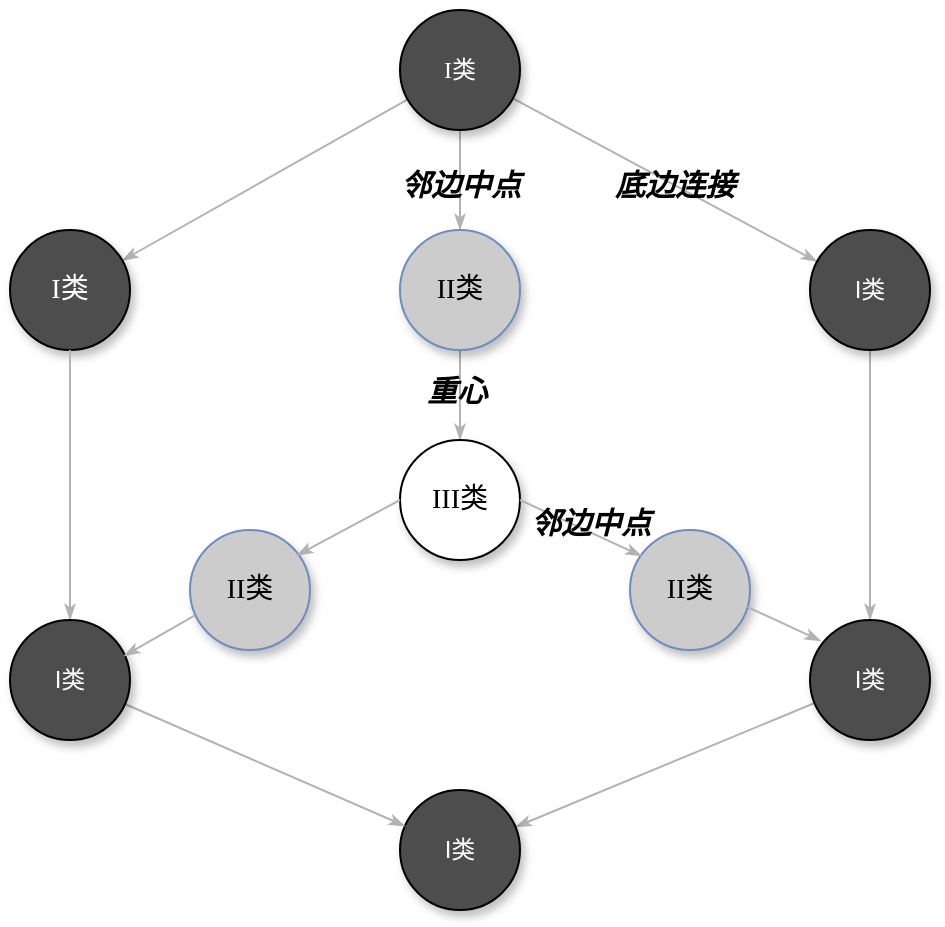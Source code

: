<mxfile version="20.1.4" type="github">
  <diagram name="Page-1" id="42789a77-a242-8287-6e28-9cd8cfd52e62">
    <mxGraphModel dx="1185" dy="588" grid="1" gridSize="10" guides="1" tooltips="1" connect="1" arrows="1" fold="1" page="1" pageScale="1" pageWidth="1100" pageHeight="850" background="none" math="0" shadow="0">
      <root>
        <mxCell id="0" />
        <mxCell id="1" parent="0" />
        <mxCell id="1ea317790d2ca983-12" style="edgeStyle=none;rounded=1;html=1;labelBackgroundColor=none;startArrow=none;startFill=0;startSize=5;endArrow=classicThin;endFill=1;endSize=5;jettySize=auto;orthogonalLoop=1;strokeColor=#B3B3B3;strokeWidth=1;fontFamily=Verdana;fontSize=12" parent="1" source="1ea317790d2ca983-1" target="1ea317790d2ca983-2" edge="1">
          <mxGeometry relative="1" as="geometry" />
        </mxCell>
        <mxCell id="1ea317790d2ca983-13" value="" style="edgeStyle=none;rounded=1;html=1;labelBackgroundColor=none;startArrow=none;startFill=0;startSize=5;endArrow=classicThin;endFill=1;endSize=5;jettySize=auto;orthogonalLoop=1;strokeColor=#B3B3B3;strokeWidth=1;fontFamily=Verdana;fontSize=12" parent="1" source="1ea317790d2ca983-1" target="1ea317790d2ca983-9" edge="1">
          <mxGeometry relative="1" as="geometry" />
        </mxCell>
        <mxCell id="1ea317790d2ca983-14" value="" style="edgeStyle=none;rounded=1;html=1;labelBackgroundColor=none;startArrow=none;startFill=0;startSize=5;endArrow=classicThin;endFill=1;endSize=5;jettySize=auto;orthogonalLoop=1;strokeColor=#B3B3B3;strokeWidth=1;fontFamily=Verdana;fontSize=12" parent="1" source="1ea317790d2ca983-1" target="1ea317790d2ca983-3" edge="1">
          <mxGeometry relative="1" as="geometry" />
        </mxCell>
        <mxCell id="1ea317790d2ca983-1" value="&lt;span style=&quot;font-family: Verdana;&quot; lang=&quot;EN-US&quot;&gt;I&lt;/span&gt;&lt;span style=&quot;font-family: Verdana;&quot;&gt;类&lt;/span&gt;" style="ellipse;whiteSpace=wrap;html=1;rounded=0;shadow=1;comic=0;labelBackgroundColor=none;strokeWidth=1;fontFamily=Helvetica;fontSize=12;align=center;fillColor=#4D4D4D;strokeColor=#000000;fontColor=#FFFFFF;" parent="1" vertex="1">
          <mxGeometry x="465" y="120" width="60" height="60" as="geometry" />
        </mxCell>
        <mxCell id="1ea317790d2ca983-21" value="" style="edgeStyle=none;rounded=1;html=1;labelBackgroundColor=none;startArrow=none;startFill=0;startSize=5;endArrow=classicThin;endFill=1;endSize=5;jettySize=auto;orthogonalLoop=1;strokeColor=#B3B3B3;strokeWidth=1;fontFamily=Verdana;fontSize=12" parent="1" source="1ea317790d2ca983-2" target="1ea317790d2ca983-7" edge="1">
          <mxGeometry relative="1" as="geometry" />
        </mxCell>
        <mxCell id="1ea317790d2ca983-2" value="&lt;span style=&quot;font-size:10.5pt;mso-bidi-font-size:11.0pt;font-family:宋体;mso-bidi-font-family:&lt;br/&gt;&amp;quot;Times New Roman&amp;quot;;mso-bidi-theme-font:minor-bidi;mso-ansi-language:EN-US;&lt;br/&gt;mso-fareast-language:ZH-CN;mso-bidi-language:AR-SA&quot; lang=&quot;EN-US&quot;&gt;II&lt;/span&gt;&lt;span style=&quot;font-size:10.5pt;mso-bidi-font-size:11.0pt;font-family:宋体;mso-bidi-font-family:&lt;br/&gt;&amp;quot;Times New Roman&amp;quot;;mso-bidi-theme-font:minor-bidi;mso-ansi-language:EN-US;&lt;br/&gt;mso-fareast-language:ZH-CN;mso-bidi-language:AR-SA&quot;&gt;类&lt;/span&gt;" style="ellipse;whiteSpace=wrap;html=1;rounded=0;shadow=1;comic=0;labelBackgroundColor=none;strokeWidth=1;fontFamily=Verdana;fontSize=12;align=center;fillColor=#CCCCCC;strokeColor=#6C8EBF;" parent="1" vertex="1">
          <mxGeometry x="465" y="230" width="60" height="60" as="geometry" />
        </mxCell>
        <mxCell id="1ea317790d2ca983-15" value="" style="edgeStyle=none;rounded=1;html=1;labelBackgroundColor=none;startArrow=none;startFill=0;startSize=5;endArrow=classicThin;endFill=1;endSize=5;jettySize=auto;orthogonalLoop=1;strokeColor=#B3B3B3;strokeWidth=1;fontFamily=Verdana;fontSize=12;entryX=0.5;entryY=0;entryDx=0;entryDy=0;" parent="1" source="1ea317790d2ca983-3" target="1ea317790d2ca983-5" edge="1">
          <mxGeometry relative="1" as="geometry">
            <mxPoint x="737.5" y="320" as="targetPoint" />
          </mxGeometry>
        </mxCell>
        <mxCell id="1ea317790d2ca983-3" value="&lt;span lang=&quot;EN-US&quot;&gt;I&lt;/span&gt;类" style="ellipse;whiteSpace=wrap;html=1;rounded=0;shadow=1;comic=0;labelBackgroundColor=none;strokeWidth=1;fontFamily=Helvetica;fontSize=12;align=center;fillColor=#4D4D4D;strokeColor=#000000;fontColor=#FFFFFF;" parent="1" vertex="1">
          <mxGeometry x="670" y="230" width="60" height="60" as="geometry" />
        </mxCell>
        <mxCell id="1ea317790d2ca983-17" value="" style="edgeStyle=none;rounded=1;html=1;labelBackgroundColor=none;startArrow=none;startFill=0;startSize=5;endArrow=classicThin;endFill=1;endSize=5;jettySize=auto;orthogonalLoop=1;strokeColor=#B3B3B3;strokeWidth=1;fontFamily=Verdana;fontSize=12" parent="1" source="1ea317790d2ca983-5" target="1ea317790d2ca983-8" edge="1">
          <mxGeometry relative="1" as="geometry" />
        </mxCell>
        <mxCell id="1ea317790d2ca983-5" value="&lt;span lang=&quot;EN-US&quot;&gt;I&lt;/span&gt;类" style="ellipse;whiteSpace=wrap;html=1;rounded=0;shadow=1;comic=0;labelBackgroundColor=none;strokeWidth=1;fontFamily=Helvetica;fontSize=12;align=center;fillColor=#4D4D4D;strokeColor=#000000;fontColor=#FFFFFF;" parent="1" vertex="1">
          <mxGeometry x="670" y="425" width="60" height="60" as="geometry" />
        </mxCell>
        <mxCell id="1ea317790d2ca983-6" value="&lt;span style=&quot;font-size:10.5pt;mso-bidi-font-size:11.0pt;font-family:宋体;mso-bidi-font-family:&lt;br/&gt;&amp;quot;Times New Roman&amp;quot;;mso-bidi-theme-font:minor-bidi;mso-ansi-language:EN-US;&lt;br/&gt;mso-fareast-language:ZH-CN;mso-bidi-language:AR-SA&quot; lang=&quot;EN-US&quot;&gt;II&lt;/span&gt;&lt;span style=&quot;font-size:10.5pt;mso-bidi-font-size:11.0pt;font-family:宋体;mso-bidi-font-family:&lt;br/&gt;&amp;quot;Times New Roman&amp;quot;;mso-bidi-theme-font:minor-bidi;mso-ansi-language:EN-US;&lt;br/&gt;mso-fareast-language:ZH-CN;mso-bidi-language:AR-SA&quot;&gt;类&lt;/span&gt;" style="ellipse;whiteSpace=wrap;html=1;rounded=0;shadow=1;comic=0;labelBackgroundColor=none;strokeWidth=1;fontFamily=Verdana;fontSize=12;align=center;fillColor=#CCCCCC;strokeColor=#6c8ebf;" parent="1" vertex="1">
          <mxGeometry x="580" y="380" width="60" height="60" as="geometry" />
        </mxCell>
        <mxCell id="1ea317790d2ca983-7" value="&lt;span style=&quot;font-size:10.5pt;mso-bidi-font-size:11.0pt;font-family:宋体;mso-bidi-font-family:&lt;br/&gt;&amp;quot;Times New Roman&amp;quot;;mso-bidi-theme-font:minor-bidi;mso-ansi-language:EN-US;&lt;br/&gt;mso-fareast-language:ZH-CN;mso-bidi-language:AR-SA&quot; lang=&quot;EN-US&quot;&gt;III&lt;/span&gt;&lt;span style=&quot;font-size:10.5pt;mso-bidi-font-size:11.0pt;font-family:宋体;mso-bidi-font-family:&lt;br/&gt;&amp;quot;Times New Roman&amp;quot;;mso-bidi-theme-font:minor-bidi;mso-ansi-language:EN-US;&lt;br/&gt;mso-fareast-language:ZH-CN;mso-bidi-language:AR-SA&quot;&gt;类&lt;/span&gt;" style="ellipse;whiteSpace=wrap;html=1;rounded=0;shadow=1;comic=0;labelBackgroundColor=none;strokeWidth=1;fontFamily=Verdana;fontSize=12;align=center;fillColor=#FFFFFF;fontColor=#000000;strokeColor=#000000;" parent="1" vertex="1">
          <mxGeometry x="465" y="335" width="60" height="60" as="geometry" />
        </mxCell>
        <mxCell id="1ea317790d2ca983-8" value="&lt;span lang=&quot;EN-US&quot;&gt;I&lt;/span&gt;类" style="ellipse;whiteSpace=wrap;html=1;rounded=0;shadow=1;comic=0;labelBackgroundColor=none;strokeWidth=1;fontFamily=Helvetica;fontSize=12;align=center;fillColor=#4D4D4D;strokeColor=#000000;fontColor=#FFFFFF;" parent="1" vertex="1">
          <mxGeometry x="465" y="510" width="60" height="60" as="geometry" />
        </mxCell>
        <mxCell id="1ea317790d2ca983-9" value="&lt;span style=&quot;font-size:10.5pt;mso-bidi-font-size:11.0pt;font-family:宋体;mso-bidi-font-family:&lt;br/&gt;&amp;quot;Times New Roman&amp;quot;;mso-bidi-theme-font:minor-bidi;mso-ansi-language:EN-US;&lt;br/&gt;mso-fareast-language:ZH-CN;mso-bidi-language:AR-SA&quot; lang=&quot;EN-US&quot;&gt;I&lt;/span&gt;&lt;span style=&quot;font-size:10.5pt;mso-bidi-font-size:11.0pt;font-family:宋体;mso-bidi-font-family:&lt;br/&gt;&amp;quot;Times New Roman&amp;quot;;mso-bidi-theme-font:minor-bidi;mso-ansi-language:EN-US;&lt;br/&gt;mso-fareast-language:ZH-CN;mso-bidi-language:AR-SA&quot;&gt;类&lt;/span&gt;" style="ellipse;whiteSpace=wrap;html=1;rounded=0;shadow=1;comic=0;labelBackgroundColor=none;strokeWidth=1;fontFamily=Helvetica;fontSize=12;align=center;fillColor=#4D4D4D;strokeColor=#000000;fontColor=#FFFFFF;" parent="1" vertex="1">
          <mxGeometry x="270" y="230" width="60" height="60" as="geometry" />
        </mxCell>
        <mxCell id="1ea317790d2ca983-20" value="" style="edgeStyle=none;rounded=1;html=1;labelBackgroundColor=none;startArrow=none;startFill=0;startSize=5;endArrow=classicThin;endFill=1;endSize=5;jettySize=auto;orthogonalLoop=1;strokeColor=#B3B3B3;strokeWidth=1;fontFamily=Verdana;fontSize=12;exitX=0.5;exitY=1;exitDx=0;exitDy=0;" parent="1" source="1ea317790d2ca983-9" target="1ea317790d2ca983-11" edge="1">
          <mxGeometry relative="1" as="geometry">
            <mxPoint x="247.5" y="370" as="sourcePoint" />
          </mxGeometry>
        </mxCell>
        <mxCell id="1ea317790d2ca983-18" value="" style="edgeStyle=none;rounded=1;html=1;labelBackgroundColor=none;startArrow=none;startFill=0;startSize=5;endArrow=classicThin;endFill=1;endSize=5;jettySize=auto;orthogonalLoop=1;strokeColor=#B3B3B3;strokeWidth=1;fontFamily=Verdana;fontSize=12" parent="1" source="1ea317790d2ca983-11" target="1ea317790d2ca983-8" edge="1">
          <mxGeometry relative="1" as="geometry" />
        </mxCell>
        <mxCell id="1ea317790d2ca983-11" value="&lt;span lang=&quot;EN-US&quot;&gt;I&lt;/span&gt;类" style="ellipse;whiteSpace=wrap;html=1;rounded=0;shadow=1;comic=0;labelBackgroundColor=none;strokeWidth=1;fontFamily=Helvetica;fontSize=12;align=center;fillColor=#4D4D4D;strokeColor=#000000;fontColor=#FFFFFF;" parent="1" vertex="1">
          <mxGeometry x="270" y="425" width="60" height="60" as="geometry" />
        </mxCell>
        <mxCell id="GIspUnlDH8avRdbgShiE-2" value="" style="edgeStyle=none;rounded=1;html=1;labelBackgroundColor=none;startArrow=none;startFill=0;startSize=5;endArrow=classicThin;endFill=1;endSize=5;jettySize=auto;orthogonalLoop=1;strokeColor=#B3B3B3;strokeWidth=1;fontFamily=Verdana;fontSize=12;exitX=1;exitY=0.5;exitDx=0;exitDy=0;entryX=0.098;entryY=0.217;entryDx=0;entryDy=0;entryPerimeter=0;" edge="1" parent="1" source="1ea317790d2ca983-7" target="1ea317790d2ca983-6">
          <mxGeometry relative="1" as="geometry">
            <mxPoint x="520" y="390" as="sourcePoint" />
            <mxPoint x="610" y="430" as="targetPoint" />
          </mxGeometry>
        </mxCell>
        <mxCell id="GIspUnlDH8avRdbgShiE-3" value="&lt;span style=&quot;font-size:10.5pt;mso-bidi-font-size:11.0pt;font-family:宋体;mso-bidi-font-family:&lt;br/&gt;&amp;quot;Times New Roman&amp;quot;;mso-bidi-theme-font:minor-bidi;mso-ansi-language:EN-US;&lt;br/&gt;mso-fareast-language:ZH-CN;mso-bidi-language:AR-SA&quot; lang=&quot;EN-US&quot;&gt;II&lt;/span&gt;&lt;span style=&quot;font-size:10.5pt;mso-bidi-font-size:11.0pt;font-family:宋体;mso-bidi-font-family:&lt;br/&gt;&amp;quot;Times New Roman&amp;quot;;mso-bidi-theme-font:minor-bidi;mso-ansi-language:EN-US;&lt;br/&gt;mso-fareast-language:ZH-CN;mso-bidi-language:AR-SA&quot;&gt;类&lt;/span&gt;" style="ellipse;whiteSpace=wrap;html=1;rounded=0;shadow=1;comic=0;labelBackgroundColor=none;strokeWidth=1;fontFamily=Verdana;fontSize=12;align=center;fillColor=#CCCCCC;strokeColor=#6c8ebf;" vertex="1" parent="1">
          <mxGeometry x="360" y="380" width="60" height="60" as="geometry" />
        </mxCell>
        <mxCell id="GIspUnlDH8avRdbgShiE-4" value="" style="edgeStyle=none;rounded=1;html=1;labelBackgroundColor=none;startArrow=none;startFill=0;startSize=5;endArrow=classicThin;endFill=1;endSize=5;jettySize=auto;orthogonalLoop=1;strokeColor=#B3B3B3;strokeWidth=1;fontFamily=Verdana;fontSize=12;exitX=0.037;exitY=0.713;exitDx=0;exitDy=0;entryX=0.95;entryY=0.3;entryDx=0;entryDy=0;entryPerimeter=0;exitPerimeter=0;" edge="1" parent="1" source="GIspUnlDH8avRdbgShiE-3" target="1ea317790d2ca983-11">
          <mxGeometry relative="1" as="geometry">
            <mxPoint x="523.838" y="362.796" as="sourcePoint" />
            <mxPoint x="645" y="435" as="targetPoint" />
          </mxGeometry>
        </mxCell>
        <mxCell id="GIspUnlDH8avRdbgShiE-5" value="" style="edgeStyle=none;rounded=1;html=1;labelBackgroundColor=none;startArrow=none;startFill=0;startSize=5;endArrow=classicThin;endFill=1;endSize=5;jettySize=auto;orthogonalLoop=1;strokeColor=#B3B3B3;strokeWidth=1;fontFamily=Verdana;fontSize=12;exitX=0;exitY=0.5;exitDx=0;exitDy=0;entryX=0.89;entryY=0.213;entryDx=0;entryDy=0;entryPerimeter=0;" edge="1" parent="1" source="1ea317790d2ca983-7" target="GIspUnlDH8avRdbgShiE-3">
          <mxGeometry relative="1" as="geometry">
            <mxPoint x="370" y="390" as="sourcePoint" />
            <mxPoint x="400" y="290" as="targetPoint" />
          </mxGeometry>
        </mxCell>
        <mxCell id="GIspUnlDH8avRdbgShiE-6" value="" style="edgeStyle=none;rounded=1;html=1;labelBackgroundColor=none;startArrow=none;startFill=0;startSize=5;endArrow=classicThin;endFill=1;endSize=5;jettySize=auto;orthogonalLoop=1;strokeColor=#B3B3B3;strokeWidth=1;fontFamily=Verdana;fontSize=12;entryX=0.09;entryY=0.174;entryDx=0;entryDy=0;exitX=0.977;exitY=0.64;exitDx=0;exitDy=0;exitPerimeter=0;entryPerimeter=0;" edge="1" parent="1" source="1ea317790d2ca983-6" target="1ea317790d2ca983-5">
          <mxGeometry relative="1" as="geometry">
            <mxPoint x="660" y="460" as="sourcePoint" />
            <mxPoint x="295" y="475" as="targetPoint" />
          </mxGeometry>
        </mxCell>
        <mxCell id="GIspUnlDH8avRdbgShiE-12" value="底边连接" style="edgeLabel;html=1;align=center;verticalAlign=middle;resizable=0;points=[];fontColor=#000000;fontSize=15;labelBackgroundColor=none;fontStyle=3" vertex="1" connectable="0" parent="1">
          <mxGeometry x="602.004" y="207.001" as="geometry" />
        </mxCell>
        <mxCell id="GIspUnlDH8avRdbgShiE-17" value="邻边中点" style="edgeLabel;html=1;align=center;verticalAlign=middle;resizable=0;points=[];fontColor=#000000;fontSize=15;labelBackgroundColor=none;fontStyle=3" vertex="1" connectable="0" parent="1">
          <mxGeometry x="502.004" y="200.001" as="geometry">
            <mxPoint x="-7" y="7" as="offset" />
          </mxGeometry>
        </mxCell>
        <mxCell id="GIspUnlDH8avRdbgShiE-20" value="重心" style="edgeLabel;html=1;align=center;verticalAlign=middle;resizable=0;points=[];fontColor=#000000;fontSize=15;labelBackgroundColor=none;fontStyle=3" vertex="1" connectable="0" parent="1">
          <mxGeometry x="500.004" y="303.001" as="geometry">
            <mxPoint x="-7" y="7" as="offset" />
          </mxGeometry>
        </mxCell>
        <mxCell id="GIspUnlDH8avRdbgShiE-23" value="邻边中点" style="edgeLabel;html=1;align=center;verticalAlign=middle;resizable=0;points=[];fontColor=#000000;fontSize=15;labelBackgroundColor=none;fontStyle=3" vertex="1" connectable="0" parent="1">
          <mxGeometry x="272.004" y="429.001" as="geometry">
            <mxPoint x="288" y="-53" as="offset" />
          </mxGeometry>
        </mxCell>
      </root>
    </mxGraphModel>
  </diagram>
</mxfile>
